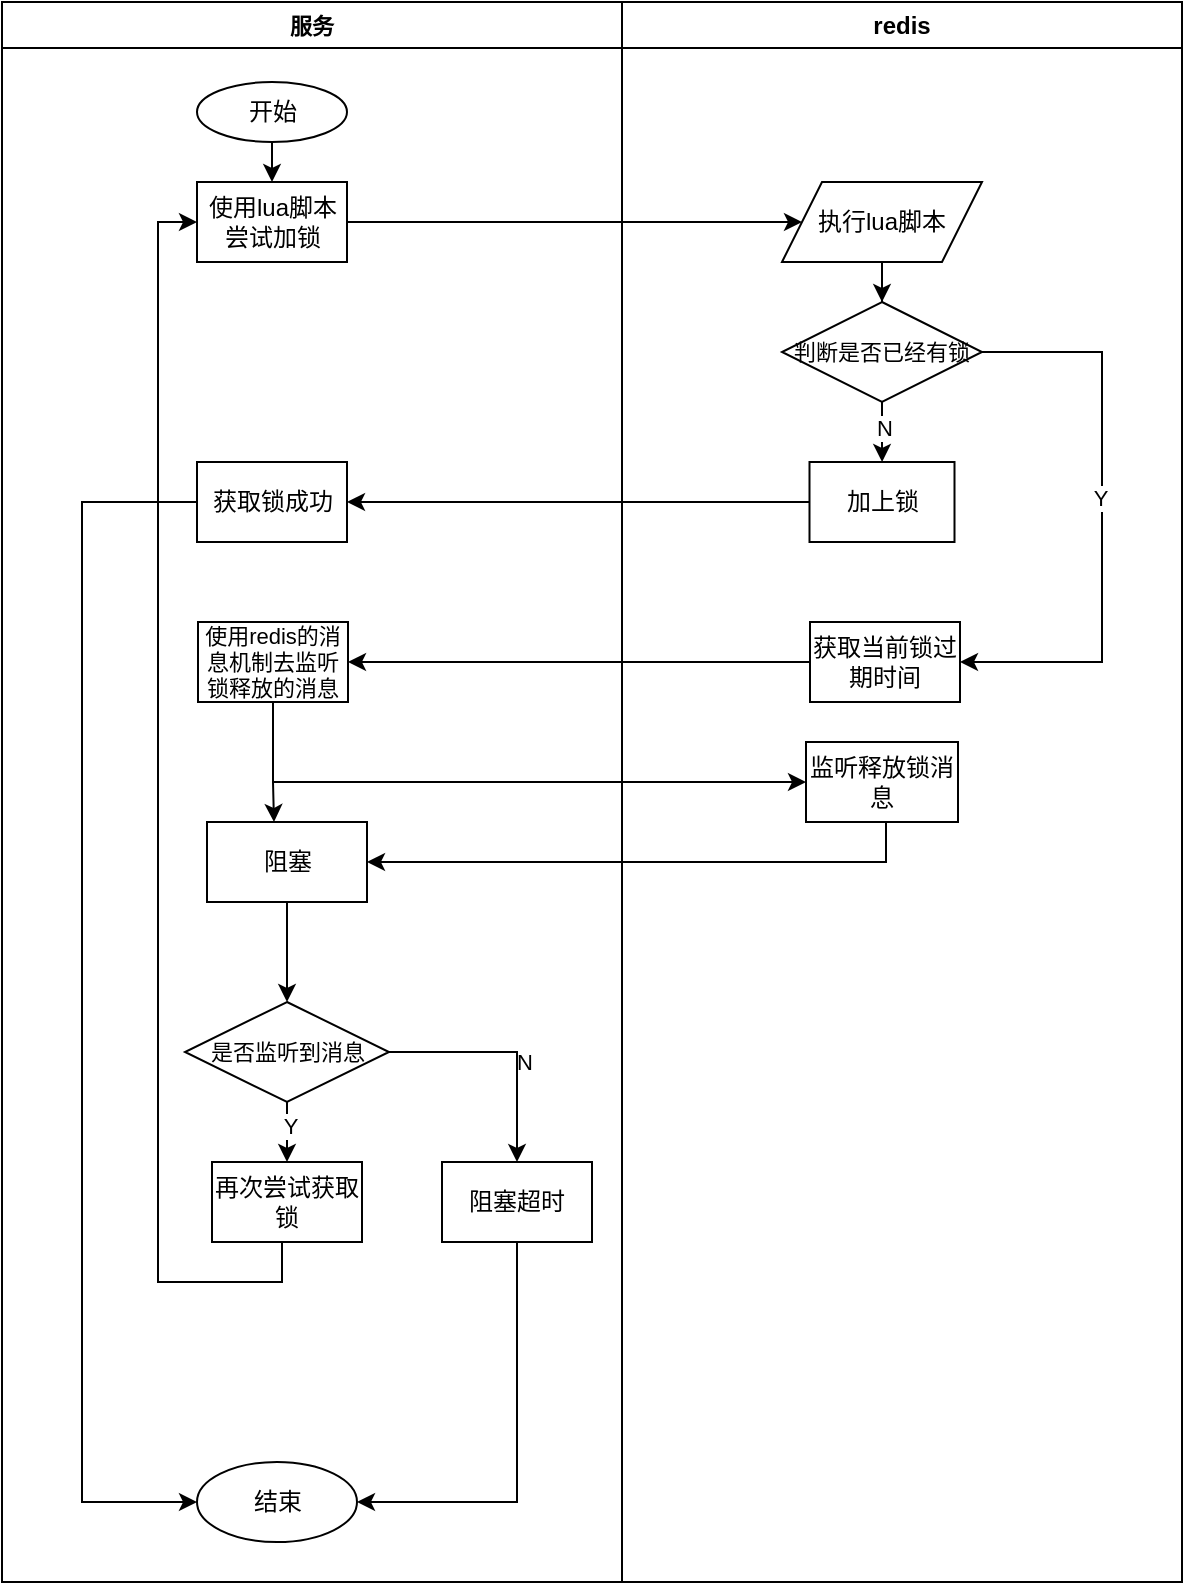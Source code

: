 <mxfile version="22.1.5" type="github">
  <diagram id="07fea595-8f29-1299-0266-81d95cde20df" name="Page-1">
    <mxGraphModel dx="1964" dy="1259" grid="1" gridSize="10" guides="1" tooltips="1" connect="1" arrows="1" fold="1" page="1" pageScale="1" pageWidth="1169" pageHeight="827" background="#ffffff" math="0" shadow="0">
      <root>
        <mxCell id="0" />
        <mxCell id="1" parent="0" />
        <mxCell id="tW0mObP1afM9AvTv4hAw-217" value="服务" style="swimlane;whiteSpace=wrap;html=1;fontSize=11;" vertex="1" parent="1">
          <mxGeometry x="-20" y="-380" width="310" height="790" as="geometry" />
        </mxCell>
        <mxCell id="tW0mObP1afM9AvTv4hAw-238" style="edgeStyle=orthogonalEdgeStyle;rounded=0;orthogonalLoop=1;jettySize=auto;html=1;exitX=0.5;exitY=1;exitDx=0;exitDy=0;entryX=0.5;entryY=0;entryDx=0;entryDy=0;" edge="1" parent="tW0mObP1afM9AvTv4hAw-217" source="tW0mObP1afM9AvTv4hAw-219" target="tW0mObP1afM9AvTv4hAw-220">
          <mxGeometry relative="1" as="geometry" />
        </mxCell>
        <mxCell id="tW0mObP1afM9AvTv4hAw-219" value="开始" style="ellipse;whiteSpace=wrap;html=1;" vertex="1" parent="tW0mObP1afM9AvTv4hAw-217">
          <mxGeometry x="97.5" y="40" width="75" height="30" as="geometry" />
        </mxCell>
        <mxCell id="tW0mObP1afM9AvTv4hAw-220" value="使用lua脚本尝试加锁" style="rounded=0;whiteSpace=wrap;html=1;align=center;verticalAlign=middle;" vertex="1" parent="tW0mObP1afM9AvTv4hAw-217">
          <mxGeometry x="97.5" y="90" width="75" height="40" as="geometry" />
        </mxCell>
        <mxCell id="tW0mObP1afM9AvTv4hAw-242" style="edgeStyle=orthogonalEdgeStyle;rounded=0;orthogonalLoop=1;jettySize=auto;html=1;entryX=0;entryY=0.5;entryDx=0;entryDy=0;" edge="1" parent="tW0mObP1afM9AvTv4hAw-217" source="tW0mObP1afM9AvTv4hAw-239" target="tW0mObP1afM9AvTv4hAw-241">
          <mxGeometry relative="1" as="geometry">
            <Array as="points">
              <mxPoint x="40" y="250" />
              <mxPoint x="40" y="750" />
            </Array>
          </mxGeometry>
        </mxCell>
        <mxCell id="tW0mObP1afM9AvTv4hAw-239" value="获取锁成功" style="rounded=0;whiteSpace=wrap;html=1;align=center;verticalAlign=middle;" vertex="1" parent="tW0mObP1afM9AvTv4hAw-217">
          <mxGeometry x="97.5" y="230" width="75" height="40" as="geometry" />
        </mxCell>
        <mxCell id="tW0mObP1afM9AvTv4hAw-241" value="结束" style="ellipse;whiteSpace=wrap;html=1;" vertex="1" parent="tW0mObP1afM9AvTv4hAw-217">
          <mxGeometry x="97.5" y="730" width="80" height="40" as="geometry" />
        </mxCell>
        <mxCell id="tW0mObP1afM9AvTv4hAw-255" style="edgeStyle=orthogonalEdgeStyle;rounded=0;orthogonalLoop=1;jettySize=auto;html=1;" edge="1" parent="tW0mObP1afM9AvTv4hAw-217" source="tW0mObP1afM9AvTv4hAw-246" target="tW0mObP1afM9AvTv4hAw-254">
          <mxGeometry relative="1" as="geometry">
            <Array as="points">
              <mxPoint x="136" y="390" />
              <mxPoint x="136" y="390" />
            </Array>
          </mxGeometry>
        </mxCell>
        <mxCell id="tW0mObP1afM9AvTv4hAw-246" value="使用redis的消息机制去监听锁释放的消息" style="rounded=0;whiteSpace=wrap;html=1;align=center;verticalAlign=middle;fontSize=11;" vertex="1" parent="tW0mObP1afM9AvTv4hAw-217">
          <mxGeometry x="98" y="310" width="75" height="40" as="geometry" />
        </mxCell>
        <mxCell id="tW0mObP1afM9AvTv4hAw-253" style="edgeStyle=orthogonalEdgeStyle;rounded=0;orthogonalLoop=1;jettySize=auto;html=1;entryX=0;entryY=0.5;entryDx=0;entryDy=0;" edge="1" parent="tW0mObP1afM9AvTv4hAw-217" source="tW0mObP1afM9AvTv4hAw-250" target="tW0mObP1afM9AvTv4hAw-220">
          <mxGeometry relative="1" as="geometry">
            <Array as="points">
              <mxPoint x="140" y="640" />
              <mxPoint x="78" y="640" />
              <mxPoint x="78" y="110" />
            </Array>
          </mxGeometry>
        </mxCell>
        <mxCell id="tW0mObP1afM9AvTv4hAw-250" value="再次尝试获取锁" style="rounded=0;whiteSpace=wrap;html=1;align=center;verticalAlign=middle;" vertex="1" parent="tW0mObP1afM9AvTv4hAw-217">
          <mxGeometry x="105" y="580" width="75" height="40" as="geometry" />
        </mxCell>
        <mxCell id="tW0mObP1afM9AvTv4hAw-258" value="" style="edgeStyle=orthogonalEdgeStyle;rounded=0;orthogonalLoop=1;jettySize=auto;html=1;" edge="1" parent="tW0mObP1afM9AvTv4hAw-217" source="tW0mObP1afM9AvTv4hAw-254" target="tW0mObP1afM9AvTv4hAw-257">
          <mxGeometry relative="1" as="geometry" />
        </mxCell>
        <mxCell id="tW0mObP1afM9AvTv4hAw-254" value="阻塞" style="rounded=0;whiteSpace=wrap;html=1;" vertex="1" parent="tW0mObP1afM9AvTv4hAw-217">
          <mxGeometry x="102.5" y="410" width="80" height="40" as="geometry" />
        </mxCell>
        <mxCell id="tW0mObP1afM9AvTv4hAw-249" style="edgeStyle=orthogonalEdgeStyle;rounded=0;orthogonalLoop=1;jettySize=auto;html=1;entryX=0;entryY=0.5;entryDx=0;entryDy=0;" edge="1" parent="tW0mObP1afM9AvTv4hAw-217" source="tW0mObP1afM9AvTv4hAw-246" target="tW0mObP1afM9AvTv4hAw-248">
          <mxGeometry relative="1" as="geometry">
            <Array as="points">
              <mxPoint x="136" y="390" />
            </Array>
          </mxGeometry>
        </mxCell>
        <mxCell id="tW0mObP1afM9AvTv4hAw-259" value="" style="edgeStyle=orthogonalEdgeStyle;rounded=0;orthogonalLoop=1;jettySize=auto;html=1;" edge="1" parent="tW0mObP1afM9AvTv4hAw-217" source="tW0mObP1afM9AvTv4hAw-257" target="tW0mObP1afM9AvTv4hAw-250">
          <mxGeometry relative="1" as="geometry">
            <Array as="points">
              <mxPoint x="140" y="580" />
              <mxPoint x="140" y="580" />
            </Array>
          </mxGeometry>
        </mxCell>
        <mxCell id="tW0mObP1afM9AvTv4hAw-260" value="Y" style="edgeLabel;html=1;align=center;verticalAlign=middle;resizable=0;points=[];" vertex="1" connectable="0" parent="tW0mObP1afM9AvTv4hAw-259">
          <mxGeometry x="-0.185" y="1" relative="1" as="geometry">
            <mxPoint as="offset" />
          </mxGeometry>
        </mxCell>
        <mxCell id="tW0mObP1afM9AvTv4hAw-263" value="" style="edgeStyle=orthogonalEdgeStyle;rounded=0;orthogonalLoop=1;jettySize=auto;html=1;" edge="1" parent="tW0mObP1afM9AvTv4hAw-217" source="tW0mObP1afM9AvTv4hAw-257" target="tW0mObP1afM9AvTv4hAw-261">
          <mxGeometry relative="1" as="geometry" />
        </mxCell>
        <mxCell id="tW0mObP1afM9AvTv4hAw-264" value="N&lt;br&gt;" style="edgeLabel;html=1;align=center;verticalAlign=middle;resizable=0;points=[];" vertex="1" connectable="0" parent="tW0mObP1afM9AvTv4hAw-263">
          <mxGeometry x="0.252" y="3" relative="1" as="geometry">
            <mxPoint y="-6" as="offset" />
          </mxGeometry>
        </mxCell>
        <mxCell id="tW0mObP1afM9AvTv4hAw-257" value="是否监听到消息" style="rhombus;whiteSpace=wrap;html=1;fontSize=11;" vertex="1" parent="tW0mObP1afM9AvTv4hAw-217">
          <mxGeometry x="91.5" y="500" width="102" height="50" as="geometry" />
        </mxCell>
        <mxCell id="tW0mObP1afM9AvTv4hAw-265" style="edgeStyle=orthogonalEdgeStyle;rounded=0;orthogonalLoop=1;jettySize=auto;html=1;entryX=1;entryY=0.5;entryDx=0;entryDy=0;" edge="1" parent="tW0mObP1afM9AvTv4hAw-217" source="tW0mObP1afM9AvTv4hAw-261" target="tW0mObP1afM9AvTv4hAw-241">
          <mxGeometry relative="1" as="geometry">
            <Array as="points">
              <mxPoint x="258" y="750" />
            </Array>
          </mxGeometry>
        </mxCell>
        <mxCell id="tW0mObP1afM9AvTv4hAw-261" value="阻塞超时" style="rounded=0;whiteSpace=wrap;html=1;align=center;verticalAlign=middle;" vertex="1" parent="tW0mObP1afM9AvTv4hAw-217">
          <mxGeometry x="220" y="580" width="75" height="40" as="geometry" />
        </mxCell>
        <mxCell id="tW0mObP1afM9AvTv4hAw-218" value="redis" style="swimlane;whiteSpace=wrap;html=1;" vertex="1" parent="1">
          <mxGeometry x="290" y="-380" width="280" height="790" as="geometry" />
        </mxCell>
        <mxCell id="tW0mObP1afM9AvTv4hAw-235" value="" style="edgeStyle=orthogonalEdgeStyle;rounded=0;orthogonalLoop=1;jettySize=auto;html=1;" edge="1" parent="tW0mObP1afM9AvTv4hAw-218" source="tW0mObP1afM9AvTv4hAw-232" target="tW0mObP1afM9AvTv4hAw-234">
          <mxGeometry relative="1" as="geometry" />
        </mxCell>
        <mxCell id="tW0mObP1afM9AvTv4hAw-232" value="执行lua脚本" style="shape=parallelogram;perimeter=parallelogramPerimeter;whiteSpace=wrap;html=1;fixedSize=1;" vertex="1" parent="tW0mObP1afM9AvTv4hAw-218">
          <mxGeometry x="80" y="90" width="100" height="40" as="geometry" />
        </mxCell>
        <mxCell id="tW0mObP1afM9AvTv4hAw-236" value="" style="edgeStyle=orthogonalEdgeStyle;rounded=0;orthogonalLoop=1;jettySize=auto;html=1;" edge="1" parent="tW0mObP1afM9AvTv4hAw-218" source="tW0mObP1afM9AvTv4hAw-234" target="tW0mObP1afM9AvTv4hAw-225">
          <mxGeometry relative="1" as="geometry" />
        </mxCell>
        <mxCell id="tW0mObP1afM9AvTv4hAw-237" value="N" style="edgeLabel;html=1;align=center;verticalAlign=middle;resizable=0;points=[];" vertex="1" connectable="0" parent="tW0mObP1afM9AvTv4hAw-236">
          <mxGeometry x="-0.175" y="1" relative="1" as="geometry">
            <mxPoint as="offset" />
          </mxGeometry>
        </mxCell>
        <mxCell id="tW0mObP1afM9AvTv4hAw-244" style="edgeStyle=orthogonalEdgeStyle;rounded=0;orthogonalLoop=1;jettySize=auto;html=1;entryX=1;entryY=0.5;entryDx=0;entryDy=0;" edge="1" parent="tW0mObP1afM9AvTv4hAw-218" source="tW0mObP1afM9AvTv4hAw-234" target="tW0mObP1afM9AvTv4hAw-243">
          <mxGeometry relative="1" as="geometry">
            <Array as="points">
              <mxPoint x="240" y="175" />
              <mxPoint x="240" y="330" />
            </Array>
          </mxGeometry>
        </mxCell>
        <mxCell id="tW0mObP1afM9AvTv4hAw-245" value="Y" style="edgeLabel;html=1;align=center;verticalAlign=middle;resizable=0;points=[];" vertex="1" connectable="0" parent="tW0mObP1afM9AvTv4hAw-244">
          <mxGeometry x="-0.075" y="-1" relative="1" as="geometry">
            <mxPoint as="offset" />
          </mxGeometry>
        </mxCell>
        <mxCell id="tW0mObP1afM9AvTv4hAw-234" value="判断是否已经有锁" style="rhombus;whiteSpace=wrap;html=1;fontSize=11;" vertex="1" parent="tW0mObP1afM9AvTv4hAw-218">
          <mxGeometry x="80" y="150" width="100" height="50" as="geometry" />
        </mxCell>
        <mxCell id="tW0mObP1afM9AvTv4hAw-225" value="加上锁" style="rounded=0;whiteSpace=wrap;html=1;align=center;verticalAlign=middle;" vertex="1" parent="tW0mObP1afM9AvTv4hAw-218">
          <mxGeometry x="93.75" y="230" width="72.5" height="40" as="geometry" />
        </mxCell>
        <mxCell id="tW0mObP1afM9AvTv4hAw-243" value="获取当前锁过期时间" style="rounded=0;whiteSpace=wrap;html=1;align=center;verticalAlign=middle;" vertex="1" parent="tW0mObP1afM9AvTv4hAw-218">
          <mxGeometry x="94" y="310" width="75" height="40" as="geometry" />
        </mxCell>
        <mxCell id="tW0mObP1afM9AvTv4hAw-248" value="监听释放锁消息" style="rounded=0;whiteSpace=wrap;html=1;align=center;verticalAlign=middle;" vertex="1" parent="tW0mObP1afM9AvTv4hAw-218">
          <mxGeometry x="92" y="370" width="76" height="40" as="geometry" />
        </mxCell>
        <mxCell id="tW0mObP1afM9AvTv4hAw-233" style="edgeStyle=orthogonalEdgeStyle;rounded=0;orthogonalLoop=1;jettySize=auto;html=1;entryX=0;entryY=0.5;entryDx=0;entryDy=0;" edge="1" parent="1" source="tW0mObP1afM9AvTv4hAw-220" target="tW0mObP1afM9AvTv4hAw-232">
          <mxGeometry relative="1" as="geometry" />
        </mxCell>
        <mxCell id="tW0mObP1afM9AvTv4hAw-240" style="edgeStyle=orthogonalEdgeStyle;rounded=0;orthogonalLoop=1;jettySize=auto;html=1;entryX=1;entryY=0.5;entryDx=0;entryDy=0;" edge="1" parent="1" source="tW0mObP1afM9AvTv4hAw-225" target="tW0mObP1afM9AvTv4hAw-239">
          <mxGeometry relative="1" as="geometry" />
        </mxCell>
        <mxCell id="tW0mObP1afM9AvTv4hAw-247" style="edgeStyle=orthogonalEdgeStyle;rounded=0;orthogonalLoop=1;jettySize=auto;html=1;" edge="1" parent="1" source="tW0mObP1afM9AvTv4hAw-243" target="tW0mObP1afM9AvTv4hAw-246">
          <mxGeometry relative="1" as="geometry" />
        </mxCell>
        <mxCell id="tW0mObP1afM9AvTv4hAw-252" style="edgeStyle=orthogonalEdgeStyle;rounded=0;orthogonalLoop=1;jettySize=auto;html=1;entryX=1;entryY=0.5;entryDx=0;entryDy=0;" edge="1" parent="1" source="tW0mObP1afM9AvTv4hAw-248" target="tW0mObP1afM9AvTv4hAw-254">
          <mxGeometry relative="1" as="geometry">
            <Array as="points">
              <mxPoint x="422" y="50" />
            </Array>
          </mxGeometry>
        </mxCell>
      </root>
    </mxGraphModel>
  </diagram>
</mxfile>
